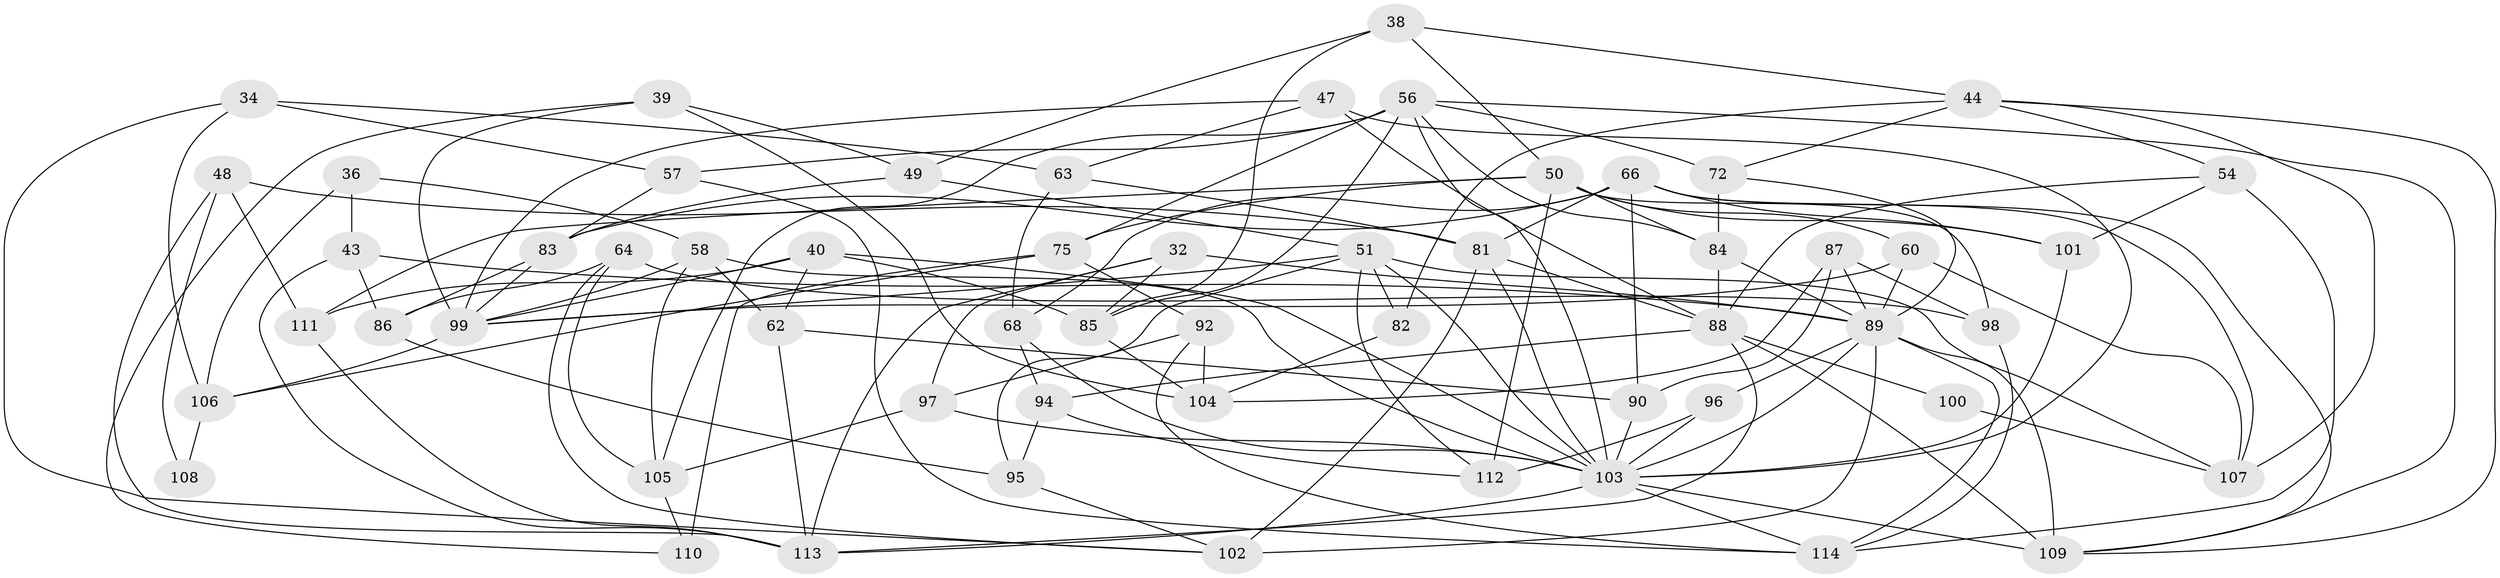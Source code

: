 // original degree distribution, {4: 1.0}
// Generated by graph-tools (version 1.1) at 2025/56/03/09/25 04:56:10]
// undirected, 57 vertices, 141 edges
graph export_dot {
graph [start="1"]
  node [color=gray90,style=filled];
  32;
  34;
  36;
  38;
  39;
  40 [super="+6+7"];
  43;
  44 [super="+30"];
  47 [super="+27"];
  48 [super="+8"];
  49;
  50 [super="+24+45"];
  51 [super="+14+46"];
  54;
  56 [super="+22+53"];
  57;
  58 [super="+33"];
  60;
  62;
  63;
  64;
  66 [super="+17"];
  68;
  72 [super="+70"];
  75 [super="+31"];
  81 [super="+20"];
  82;
  83 [super="+61"];
  84 [super="+59"];
  85 [super="+71"];
  86;
  87;
  88 [super="+4+35+37"];
  89 [super="+41+73"];
  90;
  92;
  94;
  95;
  96;
  97 [super="+12"];
  98;
  99 [super="+52+25"];
  100;
  101;
  102 [super="+76"];
  103 [super="+21+74+91+80"];
  104 [super="+69"];
  105 [super="+55"];
  106 [super="+93"];
  107 [super="+65"];
  108;
  109 [super="+77"];
  110;
  111 [super="+78"];
  112;
  113 [super="+29"];
  114 [super="+67+28"];
  32 -- 89;
  32 -- 97;
  32 -- 113;
  32 -- 85;
  34 -- 102;
  34 -- 63;
  34 -- 57;
  34 -- 106;
  36 -- 43;
  36 -- 106;
  36 -- 58 [weight=2];
  38 -- 49;
  38 -- 44;
  38 -- 85;
  38 -- 50;
  39 -- 49;
  39 -- 110;
  39 -- 104;
  39 -- 99;
  40 -- 85 [weight=2];
  40 -- 62;
  40 -- 111 [weight=2];
  40 -- 99;
  40 -- 103 [weight=2];
  43 -- 86;
  43 -- 89;
  43 -- 113;
  44 -- 82;
  44 -- 109;
  44 -- 72;
  44 -- 107;
  44 -- 54;
  47 -- 63;
  47 -- 99 [weight=2];
  47 -- 88;
  47 -- 103 [weight=2];
  48 -- 108 [weight=2];
  48 -- 111 [weight=2];
  48 -- 81;
  48 -- 113;
  49 -- 83;
  49 -- 51;
  50 -- 98;
  50 -- 111;
  50 -- 75;
  50 -- 101;
  50 -- 112;
  50 -- 60;
  50 -- 84;
  51 -- 99 [weight=2];
  51 -- 107;
  51 -- 95;
  51 -- 112;
  51 -- 82;
  51 -- 103;
  54 -- 101;
  54 -- 114;
  54 -- 88;
  56 -- 105;
  56 -- 75;
  56 -- 57;
  56 -- 84;
  56 -- 109;
  56 -- 72;
  56 -- 85;
  56 -- 103;
  57 -- 83;
  57 -- 114;
  58 -- 105;
  58 -- 62;
  58 -- 99;
  58 -- 103;
  60 -- 89;
  60 -- 107;
  60 -- 99;
  62 -- 90;
  62 -- 113;
  63 -- 68;
  63 -- 81;
  64 -- 86;
  64 -- 102;
  64 -- 98;
  64 -- 105;
  66 -- 68;
  66 -- 101;
  66 -- 83 [weight=2];
  66 -- 90;
  66 -- 107;
  66 -- 109;
  66 -- 81;
  68 -- 94;
  68 -- 103;
  72 -- 84 [weight=3];
  72 -- 89;
  75 -- 106;
  75 -- 110 [weight=2];
  75 -- 92;
  81 -- 102 [weight=2];
  81 -- 88;
  81 -- 103 [weight=2];
  82 -- 104 [weight=2];
  83 -- 99;
  83 -- 86;
  84 -- 88 [weight=2];
  84 -- 89;
  85 -- 104;
  86 -- 95;
  87 -- 90;
  87 -- 98;
  87 -- 104;
  87 -- 89;
  88 -- 100 [weight=2];
  88 -- 94;
  88 -- 109;
  88 -- 113;
  89 -- 96 [weight=2];
  89 -- 109 [weight=2];
  89 -- 114 [weight=2];
  89 -- 102;
  89 -- 103;
  90 -- 103;
  92 -- 104;
  92 -- 97;
  92 -- 114;
  94 -- 95;
  94 -- 112;
  95 -- 102;
  96 -- 112;
  96 -- 103;
  97 -- 105 [weight=2];
  97 -- 103 [weight=2];
  98 -- 114;
  99 -- 106;
  100 -- 107 [weight=2];
  101 -- 103;
  103 -- 113 [weight=2];
  103 -- 109 [weight=4];
  103 -- 114 [weight=2];
  105 -- 110;
  106 -- 108 [weight=2];
  111 -- 113;
}
